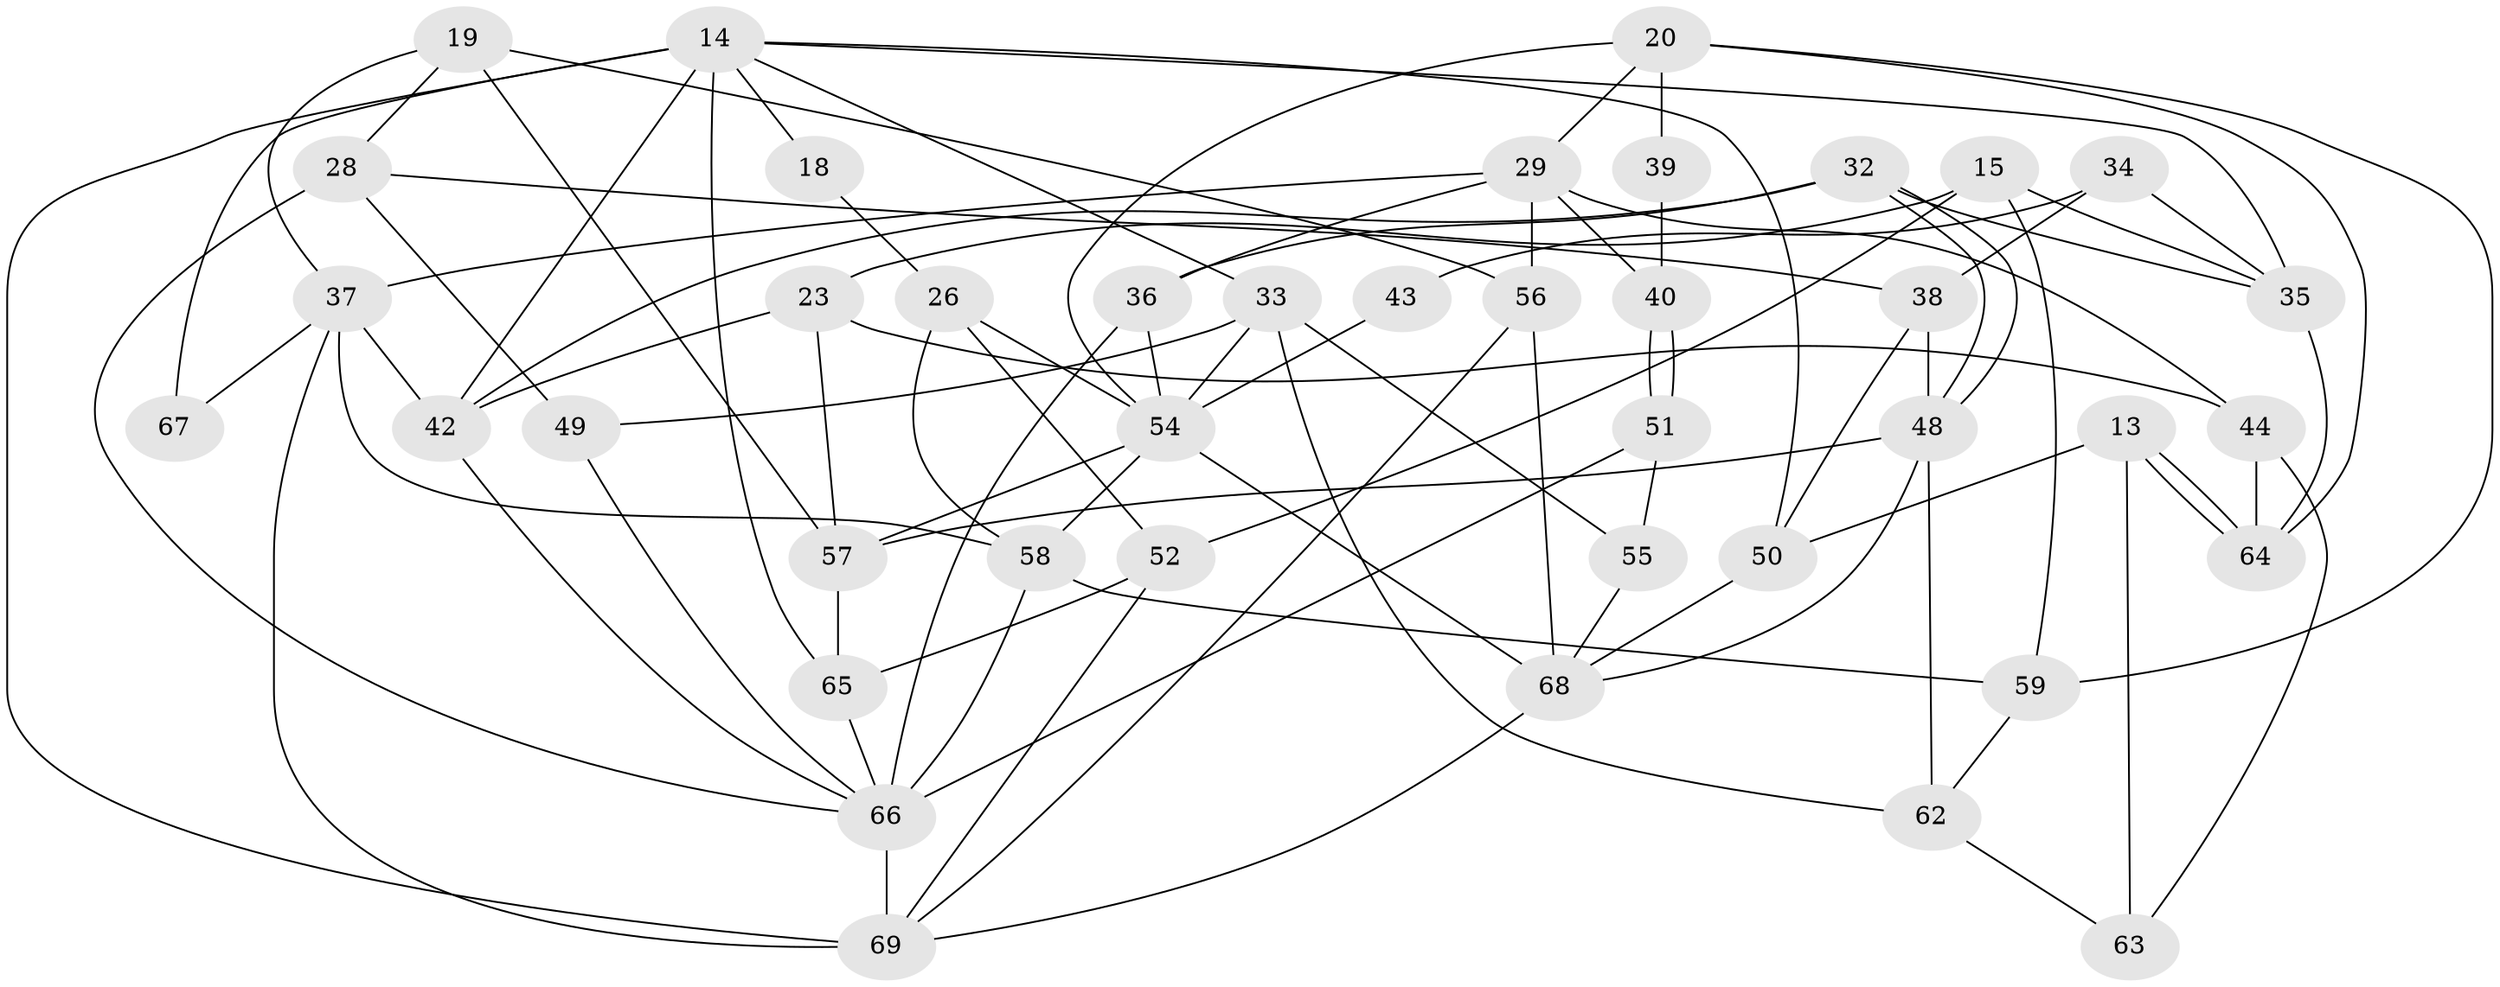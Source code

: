 // original degree distribution, {5: 0.2463768115942029, 3: 0.2463768115942029, 7: 0.028985507246376812, 4: 0.3188405797101449, 2: 0.10144927536231885, 6: 0.057971014492753624}
// Generated by graph-tools (version 1.1) at 2025/55/03/04/25 21:55:18]
// undirected, 41 vertices, 91 edges
graph export_dot {
graph [start="1"]
  node [color=gray90,style=filled];
  13;
  14 [super="+4"];
  15;
  18;
  19;
  20;
  23;
  26;
  28 [super="+5"];
  29 [super="+3"];
  32;
  33 [super="+1"];
  34 [super="+30"];
  35;
  36;
  37 [super="+17"];
  38;
  39;
  40;
  42 [super="+31"];
  43;
  44;
  48;
  49;
  50 [super="+21"];
  51;
  52;
  54 [super="+41+45+47"];
  55;
  56 [super="+53"];
  57 [super="+27"];
  58 [super="+11"];
  59;
  62 [super="+24"];
  63 [super="+7"];
  64;
  65;
  66 [super="+2+10+46"];
  67;
  68 [super="+12"];
  69 [super="+60+61"];
  13 -- 64;
  13 -- 64;
  13 -- 63 [weight=2];
  13 -- 50;
  14 -- 35 [weight=2];
  14 -- 18;
  14 -- 42 [weight=2];
  14 -- 65 [weight=2];
  14 -- 67;
  14 -- 69 [weight=2];
  14 -- 33;
  14 -- 50;
  15 -- 59;
  15 -- 23;
  15 -- 35;
  15 -- 52;
  18 -- 26;
  19 -- 37;
  19 -- 57;
  19 -- 28;
  19 -- 56;
  20 -- 29;
  20 -- 64;
  20 -- 39;
  20 -- 59;
  20 -- 54;
  23 -- 44;
  23 -- 42;
  23 -- 57;
  26 -- 58 [weight=2];
  26 -- 52;
  26 -- 54;
  28 -- 38 [weight=2];
  28 -- 49;
  28 -- 66;
  29 -- 36 [weight=2];
  29 -- 40;
  29 -- 56 [weight=2];
  29 -- 44;
  29 -- 37;
  32 -- 48;
  32 -- 48;
  32 -- 35;
  32 -- 36;
  32 -- 42;
  33 -- 55 [weight=2];
  33 -- 62 [weight=2];
  33 -- 49;
  33 -- 54 [weight=2];
  34 -- 35;
  34 -- 43 [weight=2];
  34 -- 38;
  35 -- 64;
  36 -- 54;
  36 -- 66 [weight=2];
  37 -- 67;
  37 -- 58;
  37 -- 69;
  37 -- 42 [weight=2];
  38 -- 48;
  38 -- 50;
  39 -- 40;
  40 -- 51;
  40 -- 51;
  42 -- 66;
  43 -- 54;
  44 -- 64;
  44 -- 63;
  48 -- 68;
  48 -- 62;
  48 -- 57;
  49 -- 66;
  50 -- 68 [weight=2];
  51 -- 55;
  51 -- 66;
  52 -- 65;
  52 -- 69;
  54 -- 58;
  54 -- 68 [weight=2];
  54 -- 57;
  55 -- 68;
  56 -- 68;
  56 -- 69;
  57 -- 65;
  58 -- 59;
  58 -- 66;
  59 -- 62;
  62 -- 63;
  65 -- 66;
  66 -- 69 [weight=3];
  68 -- 69;
}
